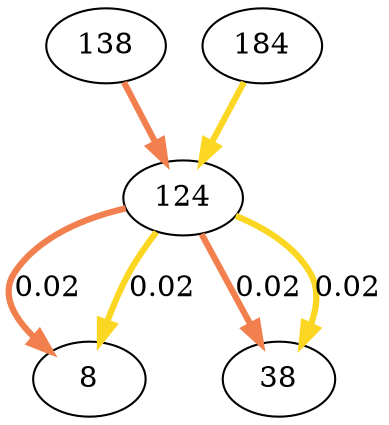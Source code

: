 digraph  {
138;
124;
8;
184;
38;
138 -> 124  [color="#f1804e", key=0, penwidth=3];
124 -> 8  [color="#f1804e", key=0, label="0.02", penwidth=3];
124 -> 8  [color="#fbd724", key=1, label="0.02", penwidth=3];
124 -> 38  [color="#f1804e", key=0, label="0.02", penwidth=3];
124 -> 38  [color="#fbd724", key=1, label="0.02", penwidth=3];
184 -> 124  [color="#fbd724", key=0, penwidth=3];
}

